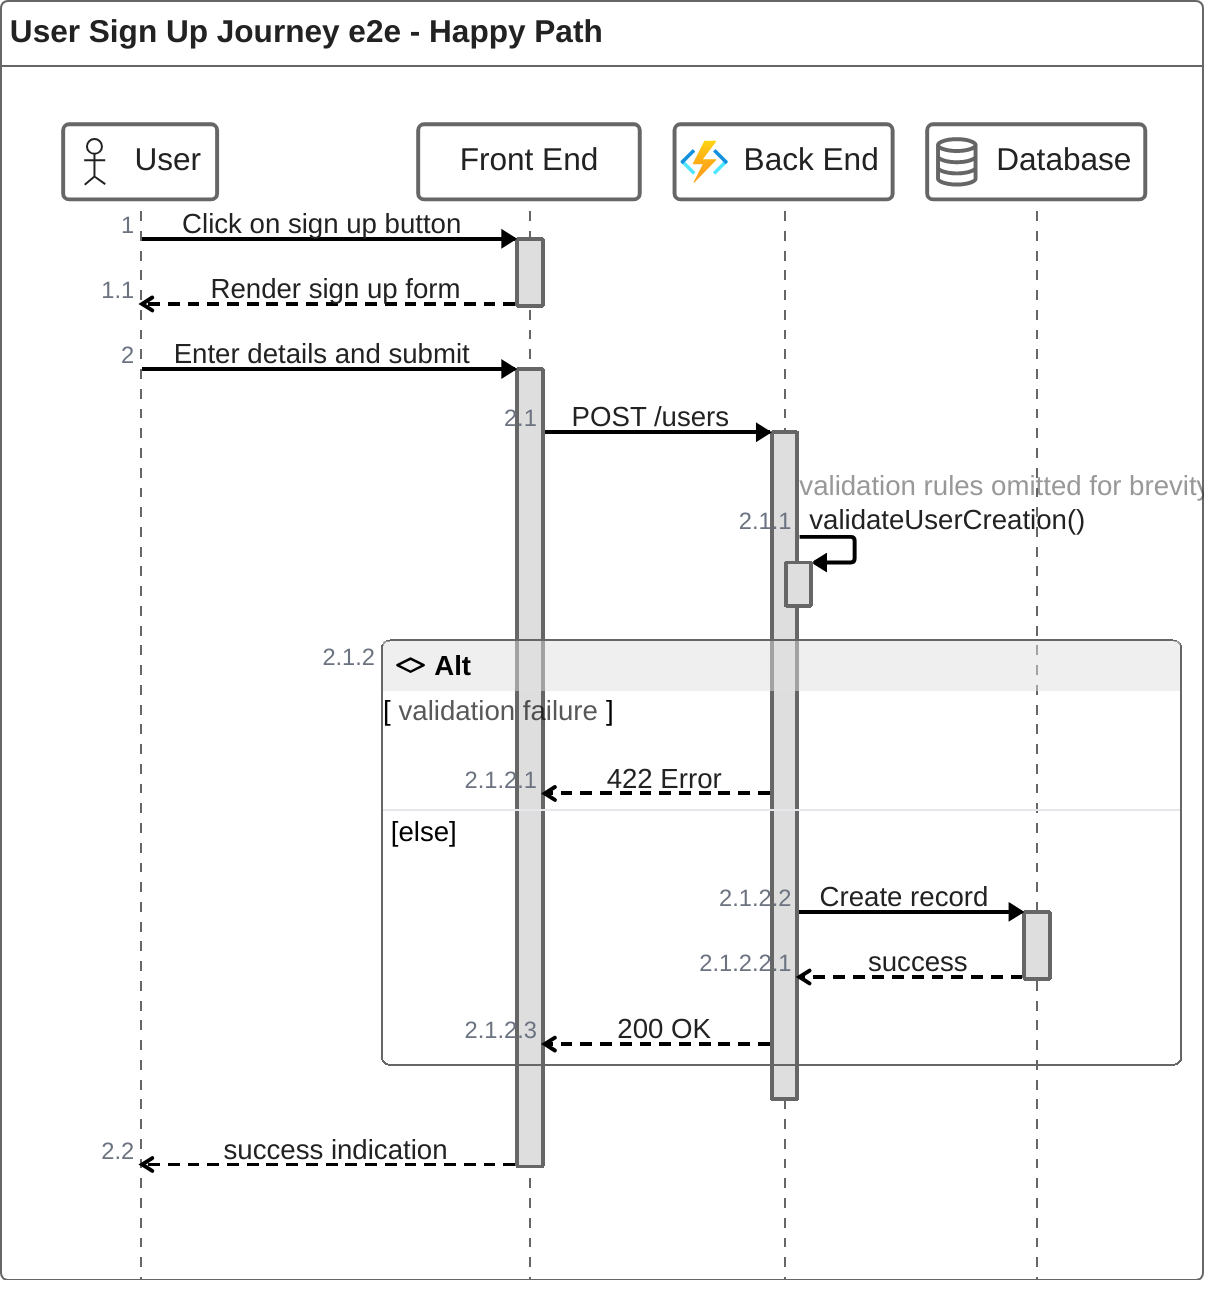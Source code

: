 zenuml

title User Sign Up Journey e2e - Happy Path
@Actor user as User
@client fe as "Front End"
@AzureFunction be as "Back End" 
@Database db as "Database"

user->fe."Click on sign up button" {
	return "Render sign up form"
}

user->fe."Enter details and submit" {
	fe->be."POST /users" {
        // validation rules omitted for brevity
        be->be.validateUserCreation()
        if("validation failure") {
            return "422 Error"
        } else {
            be->db."Create record" {
                return "success"
            }
		    return "200 OK"
        }
	}
    return "success indication"
}